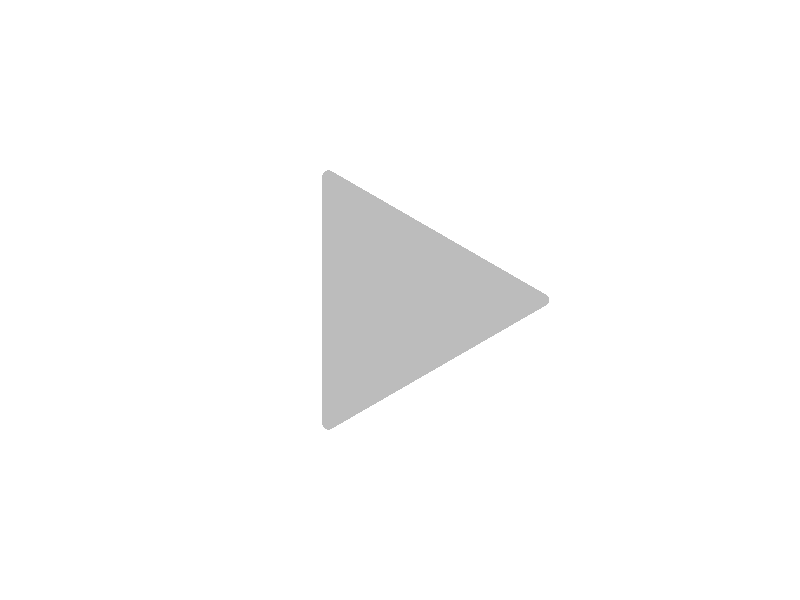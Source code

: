 #include "colors.inc"
background { rgb <1, 1, 1> }
camera {location <0, 0, 10>up <0,1,0> right <-1.33,0,0> angle 18look_at <0, 0, 0> sky <0, 1, 0> }
sphere { <0, 0, 0.612372>, 0.025 texture {  pigment { rgb <0.5, 0.5, 0.5> } } }
sphere { <-0.288675, -0.5, -0.204124>, 0.025 texture {  pigment { rgb <0.5, 0.5, 0.5> } } }
sphere { <-0.288675, 0.5, -0.204124>, 0.025 texture {  pigment { rgb <0.5, 0.5, 0.5> } } }
sphere { <0.57735, 0, -0.204124>, 0.025 texture {  pigment { rgb <0.5, 0.5, 0.5> } } }
cylinder { <0, 0, 0.612372>, <-0.288675, -0.5, -0.204124>, 0.025 texture {  pigment { rgb <0.5, 0.5, 0.5> } } }
cylinder { <0, 0, 0.612372>, <-0.288675, 0.5, -0.204124>, 0.025 texture {  pigment { rgb <0.5, 0.5, 0.5> } } }
cylinder { <0, 0, 0.612372>, <0.57735, 0, -0.204124>, 0.025 texture {  pigment { rgb <0.5, 0.5, 0.5> } } }
cylinder { <-0.288675, -0.5, -0.204124>, <-0.288675, 0.5, -0.204124>, 0.025 texture {  pigment { rgb <0.5, 0.5, 0.5> } } }
cylinder { <-0.288675, -0.5, -0.204124>, <0.57735, 0, -0.204124>, 0.025 texture {  pigment { rgb <0.5, 0.5, 0.5> } } }
cylinder { <-0.288675, 0.5, -0.204124>, <0.57735, 0, -0.204124>, 0.025 texture {  pigment { rgb <0.5, 0.5, 0.5> } } }
mesh2 {
vertex_vectors { 12, 
<0, 0, 0.612372>, 
<-0.288675, -0.5, -0.204124>, 
<-0.288675, 0.5, -0.204124>, 
<0, 0, 0.612372>, 
<-0.288675, -0.5, -0.204124>, 
<0.57735, 0, -0.204124>, 
<0, 0, 0.612372>, 
<-0.288675, 0.5, -0.204124>, 
<0.57735, 0, -0.204124>, 
<-0.288675, -0.5, -0.204124>, 
<-0.288675, 0.5, -0.204124>, 
<0.57735, 0, -0.204124>
}
normal_vectors { 12, 
<-0.816496, 0, 0.288675>, 
<-0.816496, 0, 0.288675>, 
<-0.816496, 0, 0.288675>, 
<0.408248, -0.707106, 0.288675>, 
<0.408248, -0.707106, 0.288675>, 
<0.408248, -0.707106, 0.288675>, 
<0.408248, 0.707106, 0.288675>, 
<0.408248, 0.707106, 0.288675>, 
<0.408248, 0.707106, 0.288675>, 
<0, -0, -0.866025>, 
<0, -0, -0.866025>, 
<0, -0, -0.866025>
}
texture_list { 12, 
texture{ pigment{ rgb <0.5, 0.5, 0.5>  } }, 
texture{ pigment{ rgb <0.5, 0.5, 0.5>  } }, 
texture{ pigment{ rgb <0.5, 0.5, 0.5>  } }, 
texture{ pigment{ rgb <0.5, 0.5, 0.5>  } }, 
texture{ pigment{ rgb <0.5, 0.5, 0.5>  } }, 
texture{ pigment{ rgb <0.5, 0.5, 0.5>  } }, 
texture{ pigment{ rgb <0.5, 0.5, 0.5>  } }, 
texture{ pigment{ rgb <0.5, 0.5, 0.5>  } }, 
texture{ pigment{ rgb <0.5, 0.5, 0.5>  } }, 
texture{ pigment{ rgb <0.5, 0.5, 0.5>  } }, 
texture{ pigment{ rgb <0.5, 0.5, 0.5>  } }, 
texture{ pigment{ rgb <0.5, 0.5, 0.5>  } }
}
face_indices { 4, 
<0, 1, 2>,0,1,2, 
<3, 4, 5>,3,4,5, 
<6, 7, 8>,6,7,8, 
<9, 10, 11>,9,10,11, 
}
}
light_source {<10, 10, 10> color White}
light_source {<-10, -10, 10> color White}
